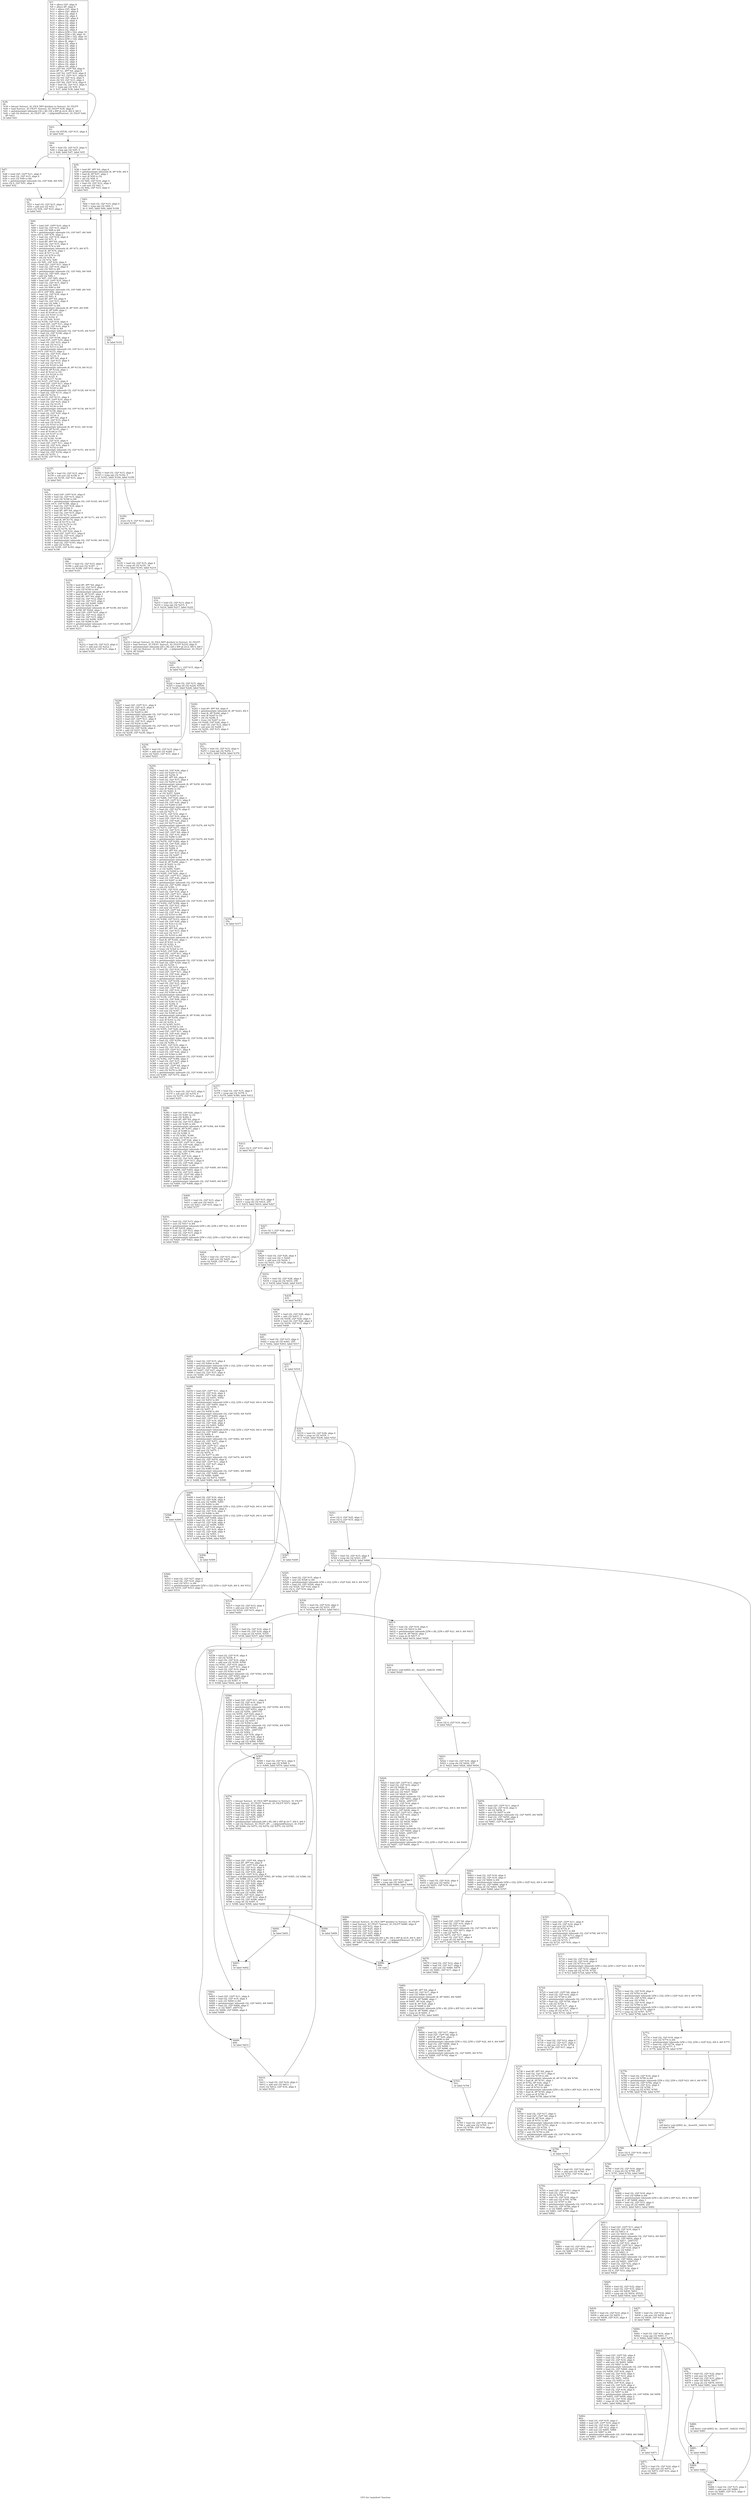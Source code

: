 digraph "CFG for 'mainSort' function" {
	label="CFG for 'mainSort' function";

	Node0x1b6a3d0 [shape=record,label="{%7:\l  %8 = alloca i32*, align 8\l  %9 = alloca i8*, align 8\l  %10 = alloca i16*, align 8\l  %11 = alloca i32*, align 8\l  %12 = alloca i32, align 4\l  %13 = alloca i32, align 4\l  %14 = alloca i32*, align 8\l  %15 = alloca i32, align 4\l  %16 = alloca i32, align 4\l  %17 = alloca i32, align 4\l  %18 = alloca i32, align 4\l  %19 = alloca i32, align 4\l  %20 = alloca [256 x i32], align 16\l  %21 = alloca [256 x i8], align 16\l  %22 = alloca [256 x i32], align 16\l  %23 = alloca [256 x i32], align 16\l  %24 = alloca i8, align 1\l  %25 = alloca i32, align 4\l  %26 = alloca i16, align 2\l  %27 = alloca i32, align 4\l  %28 = alloca i32, align 4\l  %29 = alloca i32, align 4\l  %30 = alloca i32, align 4\l  %31 = alloca i32, align 4\l  %32 = alloca i32, align 4\l  %33 = alloca i32, align 4\l  %34 = alloca i32, align 4\l  %35 = alloca i16, align 2\l  store i32* %0, i32** %8, align 8\l  store i8* %1, i8** %9, align 8\l  store i16* %2, i16** %10, align 8\l  store i32* %3, i32** %11, align 8\l  store i32 %4, i32* %12, align 4\l  store i32 %5, i32* %13, align 4\l  store i32* %6, i32** %14, align 8\l  %36 = load i32, i32* %13, align 4\l  %37 = icmp sge i32 %36, 4\l  br i1 %37, label %38, label %43\l|{<s0>T|<s1>F}}"];
	Node0x1b6a3d0:s0 -> Node0x1ba9bf0;
	Node0x1b6a3d0:s1 -> Node0x1ba9c40;
	Node0x1ba9bf0 [shape=record,label="{%38:\l38:                                               \l  %39 = bitcast %struct._IO_FILE.58** @stderr to %struct._IO_FILE**\l  %40 = load %struct._IO_FILE*, %struct._IO_FILE** %39, align 8\l  %41 = getelementptr inbounds [34 x i8], [34 x i8]* @.str.6, i64 0, i64 0\l  %42 = call i32 (%struct._IO_FILE*, i8*, ...) @fprintf(%struct._IO_FILE* %40,\l... i8* %41)\l  br label %43\l}"];
	Node0x1ba9bf0 -> Node0x1ba9c40;
	Node0x1ba9c40 [shape=record,label="{%43:\l43:                                               \l  store i32 65536, i32* %15, align 4\l  br label %44\l}"];
	Node0x1ba9c40 -> Node0x1ba9c90;
	Node0x1ba9c90 [shape=record,label="{%44:\l44:                                               \l  %45 = load i32, i32* %15, align 4\l  %46 = icmp sge i32 %45, 0\l  br i1 %46, label %47, label %55\l|{<s0>T|<s1>F}}"];
	Node0x1ba9c90:s0 -> Node0x1ba9ce0;
	Node0x1ba9c90:s1 -> Node0x1ba9d80;
	Node0x1ba9ce0 [shape=record,label="{%47:\l47:                                               \l  %48 = load i32*, i32** %11, align 8\l  %49 = load i32, i32* %15, align 4\l  %50 = sext i32 %49 to i64\l  %51 = getelementptr inbounds i32, i32* %48, i64 %50\l  store i32 0, i32* %51, align 4\l  br label %52\l}"];
	Node0x1ba9ce0 -> Node0x1ba9d30;
	Node0x1ba9d30 [shape=record,label="{%52:\l52:                                               \l  %53 = load i32, i32* %15, align 4\l  %54 = add nsw i32 %53, -1\l  store i32 %54, i32* %15, align 4\l  br label %44\l}"];
	Node0x1ba9d30 -> Node0x1ba9c90;
	Node0x1ba9d80 [shape=record,label="{%55:\l55:                                               \l  %56 = load i8*, i8** %9, align 8\l  %57 = getelementptr inbounds i8, i8* %56, i64 0\l  %58 = load i8, i8* %57, align 1\l  %59 = zext i8 %58 to i32\l  %60 = shl i32 %59, 8\l  store i32 %60, i32* %16, align 4\l  %61 = load i32, i32* %12, align 4\l  %62 = sub nsw i32 %61, 1\l  store i32 %62, i32* %15, align 4\l  br label %63\l}"];
	Node0x1ba9d80 -> Node0x1ba9dd0;
	Node0x1ba9dd0 [shape=record,label="{%63:\l63:                                               \l  %64 = load i32, i32* %15, align 4\l  %65 = icmp sge i32 %64, 3\l  br i1 %65, label %66, label %160\l|{<s0>T|<s1>F}}"];
	Node0x1ba9dd0:s0 -> Node0x1ba9e20;
	Node0x1ba9dd0:s1 -> Node0x1ba9ec0;
	Node0x1ba9e20 [shape=record,label="{%66:\l66:                                               \l  %67 = load i16*, i16** %10, align 8\l  %68 = load i32, i32* %15, align 4\l  %69 = sext i32 %68 to i64\l  %70 = getelementptr inbounds i16, i16* %67, i64 %69\l  store i16 0, i16* %70, align 2\l  %71 = load i32, i32* %16, align 4\l  %72 = ashr i32 %71, 8\l  %73 = load i8*, i8** %9, align 8\l  %74 = load i32, i32* %15, align 4\l  %75 = sext i32 %74 to i64\l  %76 = getelementptr inbounds i8, i8* %73, i64 %75\l  %77 = load i8, i8* %76, align 1\l  %78 = zext i8 %77 to i16\l  %79 = zext i16 %78 to i32\l  %80 = shl i32 %79, 8\l  %81 = or i32 %72, %80\l  store i32 %81, i32* %16, align 4\l  %82 = load i32*, i32** %11, align 8\l  %83 = load i32, i32* %16, align 4\l  %84 = sext i32 %83 to i64\l  %85 = getelementptr inbounds i32, i32* %82, i64 %84\l  %86 = load i32, i32* %85, align 4\l  %87 = add i32 %86, 1\l  store i32 %87, i32* %85, align 4\l  %88 = load i16*, i16** %10, align 8\l  %89 = load i32, i32* %15, align 4\l  %90 = sub nsw i32 %89, 1\l  %91 = sext i32 %90 to i64\l  %92 = getelementptr inbounds i16, i16* %88, i64 %91\l  store i16 0, i16* %92, align 2\l  %93 = load i32, i32* %16, align 4\l  %94 = ashr i32 %93, 8\l  %95 = load i8*, i8** %9, align 8\l  %96 = load i32, i32* %15, align 4\l  %97 = sub nsw i32 %96, 1\l  %98 = sext i32 %97 to i64\l  %99 = getelementptr inbounds i8, i8* %95, i64 %98\l  %100 = load i8, i8* %99, align 1\l  %101 = zext i8 %100 to i16\l  %102 = zext i16 %101 to i32\l  %103 = shl i32 %102, 8\l  %104 = or i32 %94, %103\l  store i32 %104, i32* %16, align 4\l  %105 = load i32*, i32** %11, align 8\l  %106 = load i32, i32* %16, align 4\l  %107 = sext i32 %106 to i64\l  %108 = getelementptr inbounds i32, i32* %105, i64 %107\l  %109 = load i32, i32* %108, align 4\l  %110 = add i32 %109, 1\l  store i32 %110, i32* %108, align 4\l  %111 = load i16*, i16** %10, align 8\l  %112 = load i32, i32* %15, align 4\l  %113 = sub nsw i32 %112, 2\l  %114 = sext i32 %113 to i64\l  %115 = getelementptr inbounds i16, i16* %111, i64 %114\l  store i16 0, i16* %115, align 2\l  %116 = load i32, i32* %16, align 4\l  %117 = ashr i32 %116, 8\l  %118 = load i8*, i8** %9, align 8\l  %119 = load i32, i32* %15, align 4\l  %120 = sub nsw i32 %119, 2\l  %121 = sext i32 %120 to i64\l  %122 = getelementptr inbounds i8, i8* %118, i64 %121\l  %123 = load i8, i8* %122, align 1\l  %124 = zext i8 %123 to i16\l  %125 = zext i16 %124 to i32\l  %126 = shl i32 %125, 8\l  %127 = or i32 %117, %126\l  store i32 %127, i32* %16, align 4\l  %128 = load i32*, i32** %11, align 8\l  %129 = load i32, i32* %16, align 4\l  %130 = sext i32 %129 to i64\l  %131 = getelementptr inbounds i32, i32* %128, i64 %130\l  %132 = load i32, i32* %131, align 4\l  %133 = add i32 %132, 1\l  store i32 %133, i32* %131, align 4\l  %134 = load i16*, i16** %10, align 8\l  %135 = load i32, i32* %15, align 4\l  %136 = sub nsw i32 %135, 3\l  %137 = sext i32 %136 to i64\l  %138 = getelementptr inbounds i16, i16* %134, i64 %137\l  store i16 0, i16* %138, align 2\l  %139 = load i32, i32* %16, align 4\l  %140 = ashr i32 %139, 8\l  %141 = load i8*, i8** %9, align 8\l  %142 = load i32, i32* %15, align 4\l  %143 = sub nsw i32 %142, 3\l  %144 = sext i32 %143 to i64\l  %145 = getelementptr inbounds i8, i8* %141, i64 %144\l  %146 = load i8, i8* %145, align 1\l  %147 = zext i8 %146 to i16\l  %148 = zext i16 %147 to i32\l  %149 = shl i32 %148, 8\l  %150 = or i32 %140, %149\l  store i32 %150, i32* %16, align 4\l  %151 = load i32*, i32** %11, align 8\l  %152 = load i32, i32* %16, align 4\l  %153 = sext i32 %152 to i64\l  %154 = getelementptr inbounds i32, i32* %151, i64 %153\l  %155 = load i32, i32* %154, align 4\l  %156 = add i32 %155, 1\l  store i32 %156, i32* %154, align 4\l  br label %157\l}"];
	Node0x1ba9e20 -> Node0x1ba9e70;
	Node0x1ba9e70 [shape=record,label="{%157:\l157:                                              \l  %158 = load i32, i32* %15, align 4\l  %159 = sub nsw i32 %158, 4\l  store i32 %159, i32* %15, align 4\l  br label %63\l}"];
	Node0x1ba9e70 -> Node0x1ba9dd0;
	Node0x1ba9ec0 [shape=record,label="{%160:\l160:                                              \l  br label %161\l}"];
	Node0x1ba9ec0 -> Node0x1ba9f10;
	Node0x1ba9f10 [shape=record,label="{%161:\l161:                                              \l  %162 = load i32, i32* %15, align 4\l  %163 = icmp sge i32 %162, 0\l  br i1 %163, label %164, label %189\l|{<s0>T|<s1>F}}"];
	Node0x1ba9f10:s0 -> Node0x1ba9f60;
	Node0x1ba9f10:s1 -> Node0x1baa000;
	Node0x1ba9f60 [shape=record,label="{%164:\l164:                                              \l  %165 = load i16*, i16** %10, align 8\l  %166 = load i32, i32* %15, align 4\l  %167 = sext i32 %166 to i64\l  %168 = getelementptr inbounds i16, i16* %165, i64 %167\l  store i16 0, i16* %168, align 2\l  %169 = load i32, i32* %16, align 4\l  %170 = ashr i32 %169, 8\l  %171 = load i8*, i8** %9, align 8\l  %172 = load i32, i32* %15, align 4\l  %173 = sext i32 %172 to i64\l  %174 = getelementptr inbounds i8, i8* %171, i64 %173\l  %175 = load i8, i8* %174, align 1\l  %176 = zext i8 %175 to i16\l  %177 = zext i16 %176 to i32\l  %178 = shl i32 %177, 8\l  %179 = or i32 %170, %178\l  store i32 %179, i32* %16, align 4\l  %180 = load i32*, i32** %11, align 8\l  %181 = load i32, i32* %16, align 4\l  %182 = sext i32 %181 to i64\l  %183 = getelementptr inbounds i32, i32* %180, i64 %182\l  %184 = load i32, i32* %183, align 4\l  %185 = add i32 %184, 1\l  store i32 %185, i32* %183, align 4\l  br label %186\l}"];
	Node0x1ba9f60 -> Node0x1ba9fb0;
	Node0x1ba9fb0 [shape=record,label="{%186:\l186:                                              \l  %187 = load i32, i32* %15, align 4\l  %188 = add nsw i32 %187, -1\l  store i32 %188, i32* %15, align 4\l  br label %161\l}"];
	Node0x1ba9fb0 -> Node0x1ba9f10;
	Node0x1baa000 [shape=record,label="{%189:\l189:                                              \l  store i32 0, i32* %15, align 4\l  br label %190\l}"];
	Node0x1baa000 -> Node0x1baa050;
	Node0x1baa050 [shape=record,label="{%190:\l190:                                              \l  %191 = load i32, i32* %15, align 4\l  %192 = icmp slt i32 %191, 34\l  br i1 %192, label %193, label %214\l|{<s0>T|<s1>F}}"];
	Node0x1baa050:s0 -> Node0x1baa0a0;
	Node0x1baa050:s1 -> Node0x1baa140;
	Node0x1baa0a0 [shape=record,label="{%193:\l193:                                              \l  %194 = load i8*, i8** %9, align 8\l  %195 = load i32, i32* %15, align 4\l  %196 = sext i32 %195 to i64\l  %197 = getelementptr inbounds i8, i8* %194, i64 %196\l  %198 = load i8, i8* %197, align 1\l  %199 = load i8*, i8** %9, align 8\l  %200 = load i32, i32* %12, align 4\l  %201 = load i32, i32* %15, align 4\l  %202 = add nsw i32 %200, %201\l  %203 = sext i32 %202 to i64\l  %204 = getelementptr inbounds i8, i8* %199, i64 %203\l  store i8 %198, i8* %204, align 1\l  %205 = load i16*, i16** %10, align 8\l  %206 = load i32, i32* %12, align 4\l  %207 = load i32, i32* %15, align 4\l  %208 = add nsw i32 %206, %207\l  %209 = sext i32 %208 to i64\l  %210 = getelementptr inbounds i16, i16* %205, i64 %209\l  store i16 0, i16* %210, align 2\l  br label %211\l}"];
	Node0x1baa0a0 -> Node0x1baa0f0;
	Node0x1baa0f0 [shape=record,label="{%211:\l211:                                              \l  %212 = load i32, i32* %15, align 4\l  %213 = add nsw i32 %212, 1\l  store i32 %213, i32* %15, align 4\l  br label %190\l}"];
	Node0x1baa0f0 -> Node0x1baa050;
	Node0x1baa140 [shape=record,label="{%214:\l214:                                              \l  %215 = load i32, i32* %13, align 4\l  %216 = icmp sge i32 %215, 4\l  br i1 %216, label %217, label %222\l|{<s0>T|<s1>F}}"];
	Node0x1baa140:s0 -> Node0x1baa190;
	Node0x1baa140:s1 -> Node0x1baa1e0;
	Node0x1baa190 [shape=record,label="{%217:\l217:                                              \l  %218 = bitcast %struct._IO_FILE.58** @stderr to %struct._IO_FILE**\l  %219 = load %struct._IO_FILE*, %struct._IO_FILE** %218, align 8\l  %220 = getelementptr inbounds [28 x i8], [28 x i8]* @.str.2, i64 0, i64 0\l  %221 = call i32 (%struct._IO_FILE*, i8*, ...) @fprintf(%struct._IO_FILE*\l... %219, i8* %220)\l  br label %222\l}"];
	Node0x1baa190 -> Node0x1baa1e0;
	Node0x1baa1e0 [shape=record,label="{%222:\l222:                                              \l  store i32 1, i32* %15, align 4\l  br label %223\l}"];
	Node0x1baa1e0 -> Node0x1baa230;
	Node0x1baa230 [shape=record,label="{%223:\l223:                                              \l  %224 = load i32, i32* %15, align 4\l  %225 = icmp sle i32 %224, 65536\l  br i1 %225, label %226, label %242\l|{<s0>T|<s1>F}}"];
	Node0x1baa230:s0 -> Node0x1baa280;
	Node0x1baa230:s1 -> Node0x1baa320;
	Node0x1baa280 [shape=record,label="{%226:\l226:                                              \l  %227 = load i32*, i32** %11, align 8\l  %228 = load i32, i32* %15, align 4\l  %229 = sub nsw i32 %228, 1\l  %230 = sext i32 %229 to i64\l  %231 = getelementptr inbounds i32, i32* %227, i64 %230\l  %232 = load i32, i32* %231, align 4\l  %233 = load i32*, i32** %11, align 8\l  %234 = load i32, i32* %15, align 4\l  %235 = sext i32 %234 to i64\l  %236 = getelementptr inbounds i32, i32* %233, i64 %235\l  %237 = load i32, i32* %236, align 4\l  %238 = add i32 %237, %232\l  store i32 %238, i32* %236, align 4\l  br label %239\l}"];
	Node0x1baa280 -> Node0x1baa2d0;
	Node0x1baa2d0 [shape=record,label="{%239:\l239:                                              \l  %240 = load i32, i32* %15, align 4\l  %241 = add nsw i32 %240, 1\l  store i32 %241, i32* %15, align 4\l  br label %223\l}"];
	Node0x1baa2d0 -> Node0x1baa230;
	Node0x1baa320 [shape=record,label="{%242:\l242:                                              \l  %243 = load i8*, i8** %9, align 8\l  %244 = getelementptr inbounds i8, i8* %243, i64 0\l  %245 = load i8, i8* %244, align 1\l  %246 = zext i8 %245 to i32\l  %247 = shl i32 %246, 8\l  %248 = trunc i32 %247 to i16\l  store i16 %248, i16* %26, align 2\l  %249 = load i32, i32* %12, align 4\l  %250 = sub nsw i32 %249, 1\l  store i32 %250, i32* %15, align 4\l  br label %251\l}"];
	Node0x1baa320 -> Node0x1baa370;
	Node0x1baa370 [shape=record,label="{%251:\l251:                                              \l  %252 = load i32, i32* %15, align 4\l  %253 = icmp sge i32 %252, 3\l  br i1 %253, label %254, label %376\l|{<s0>T|<s1>F}}"];
	Node0x1baa370:s0 -> Node0x1baa3c0;
	Node0x1baa370:s1 -> Node0x1baa460;
	Node0x1baa3c0 [shape=record,label="{%254:\l254:                                              \l  %255 = load i16, i16* %26, align 2\l  %256 = zext i16 %255 to i32\l  %257 = ashr i32 %256, 8\l  %258 = load i8*, i8** %9, align 8\l  %259 = load i32, i32* %15, align 4\l  %260 = sext i32 %259 to i64\l  %261 = getelementptr inbounds i8, i8* %258, i64 %260\l  %262 = load i8, i8* %261, align 1\l  %263 = zext i8 %262 to i32\l  %264 = shl i32 %263, 8\l  %265 = or i32 %257, %264\l  %266 = trunc i32 %265 to i16\l  store i16 %266, i16* %26, align 2\l  %267 = load i32*, i32** %11, align 8\l  %268 = load i16, i16* %26, align 2\l  %269 = zext i16 %268 to i64\l  %270 = getelementptr inbounds i32, i32* %267, i64 %269\l  %271 = load i32, i32* %270, align 4\l  %272 = sub i32 %271, 1\l  store i32 %272, i32* %16, align 4\l  %273 = load i32, i32* %16, align 4\l  %274 = load i32*, i32** %11, align 8\l  %275 = load i16, i16* %26, align 2\l  %276 = zext i16 %275 to i64\l  %277 = getelementptr inbounds i32, i32* %274, i64 %276\l  store i32 %273, i32* %277, align 4\l  %278 = load i32, i32* %15, align 4\l  %279 = load i32*, i32** %8, align 8\l  %280 = load i32, i32* %16, align 4\l  %281 = sext i32 %280 to i64\l  %282 = getelementptr inbounds i32, i32* %279, i64 %281\l  store i32 %278, i32* %282, align 4\l  %283 = load i16, i16* %26, align 2\l  %284 = zext i16 %283 to i32\l  %285 = ashr i32 %284, 8\l  %286 = load i8*, i8** %9, align 8\l  %287 = load i32, i32* %15, align 4\l  %288 = sub nsw i32 %287, 1\l  %289 = sext i32 %288 to i64\l  %290 = getelementptr inbounds i8, i8* %286, i64 %289\l  %291 = load i8, i8* %290, align 1\l  %292 = zext i8 %291 to i32\l  %293 = shl i32 %292, 8\l  %294 = or i32 %285, %293\l  %295 = trunc i32 %294 to i16\l  store i16 %295, i16* %26, align 2\l  %296 = load i32*, i32** %11, align 8\l  %297 = load i16, i16* %26, align 2\l  %298 = zext i16 %297 to i64\l  %299 = getelementptr inbounds i32, i32* %296, i64 %298\l  %300 = load i32, i32* %299, align 4\l  %301 = sub i32 %300, 1\l  store i32 %301, i32* %16, align 4\l  %302 = load i32, i32* %16, align 4\l  %303 = load i32*, i32** %11, align 8\l  %304 = load i16, i16* %26, align 2\l  %305 = zext i16 %304 to i64\l  %306 = getelementptr inbounds i32, i32* %303, i64 %305\l  store i32 %302, i32* %306, align 4\l  %307 = load i32, i32* %15, align 4\l  %308 = sub nsw i32 %307, 1\l  %309 = load i32*, i32** %8, align 8\l  %310 = load i32, i32* %16, align 4\l  %311 = sext i32 %310 to i64\l  %312 = getelementptr inbounds i32, i32* %309, i64 %311\l  store i32 %308, i32* %312, align 4\l  %313 = load i16, i16* %26, align 2\l  %314 = zext i16 %313 to i32\l  %315 = ashr i32 %314, 8\l  %316 = load i8*, i8** %9, align 8\l  %317 = load i32, i32* %15, align 4\l  %318 = sub nsw i32 %317, 2\l  %319 = sext i32 %318 to i64\l  %320 = getelementptr inbounds i8, i8* %316, i64 %319\l  %321 = load i8, i8* %320, align 1\l  %322 = zext i8 %321 to i32\l  %323 = shl i32 %322, 8\l  %324 = or i32 %315, %323\l  %325 = trunc i32 %324 to i16\l  store i16 %325, i16* %26, align 2\l  %326 = load i32*, i32** %11, align 8\l  %327 = load i16, i16* %26, align 2\l  %328 = zext i16 %327 to i64\l  %329 = getelementptr inbounds i32, i32* %326, i64 %328\l  %330 = load i32, i32* %329, align 4\l  %331 = sub i32 %330, 1\l  store i32 %331, i32* %16, align 4\l  %332 = load i32, i32* %16, align 4\l  %333 = load i32*, i32** %11, align 8\l  %334 = load i16, i16* %26, align 2\l  %335 = zext i16 %334 to i64\l  %336 = getelementptr inbounds i32, i32* %333, i64 %335\l  store i32 %332, i32* %336, align 4\l  %337 = load i32, i32* %15, align 4\l  %338 = sub nsw i32 %337, 2\l  %339 = load i32*, i32** %8, align 8\l  %340 = load i32, i32* %16, align 4\l  %341 = sext i32 %340 to i64\l  %342 = getelementptr inbounds i32, i32* %339, i64 %341\l  store i32 %338, i32* %342, align 4\l  %343 = load i16, i16* %26, align 2\l  %344 = zext i16 %343 to i32\l  %345 = ashr i32 %344, 8\l  %346 = load i8*, i8** %9, align 8\l  %347 = load i32, i32* %15, align 4\l  %348 = sub nsw i32 %347, 3\l  %349 = sext i32 %348 to i64\l  %350 = getelementptr inbounds i8, i8* %346, i64 %349\l  %351 = load i8, i8* %350, align 1\l  %352 = zext i8 %351 to i32\l  %353 = shl i32 %352, 8\l  %354 = or i32 %345, %353\l  %355 = trunc i32 %354 to i16\l  store i16 %355, i16* %26, align 2\l  %356 = load i32*, i32** %11, align 8\l  %357 = load i16, i16* %26, align 2\l  %358 = zext i16 %357 to i64\l  %359 = getelementptr inbounds i32, i32* %356, i64 %358\l  %360 = load i32, i32* %359, align 4\l  %361 = sub i32 %360, 1\l  store i32 %361, i32* %16, align 4\l  %362 = load i32, i32* %16, align 4\l  %363 = load i32*, i32** %11, align 8\l  %364 = load i16, i16* %26, align 2\l  %365 = zext i16 %364 to i64\l  %366 = getelementptr inbounds i32, i32* %363, i64 %365\l  store i32 %362, i32* %366, align 4\l  %367 = load i32, i32* %15, align 4\l  %368 = sub nsw i32 %367, 3\l  %369 = load i32*, i32** %8, align 8\l  %370 = load i32, i32* %16, align 4\l  %371 = sext i32 %370 to i64\l  %372 = getelementptr inbounds i32, i32* %369, i64 %371\l  store i32 %368, i32* %372, align 4\l  br label %373\l}"];
	Node0x1baa3c0 -> Node0x1baa410;
	Node0x1baa410 [shape=record,label="{%373:\l373:                                              \l  %374 = load i32, i32* %15, align 4\l  %375 = sub nsw i32 %374, 4\l  store i32 %375, i32* %15, align 4\l  br label %251\l}"];
	Node0x1baa410 -> Node0x1baa370;
	Node0x1baa460 [shape=record,label="{%376:\l376:                                              \l  br label %377\l}"];
	Node0x1baa460 -> Node0x1baa4b0;
	Node0x1baa4b0 [shape=record,label="{%377:\l377:                                              \l  %378 = load i32, i32* %15, align 4\l  %379 = icmp sge i32 %378, 0\l  br i1 %379, label %380, label %412\l|{<s0>T|<s1>F}}"];
	Node0x1baa4b0:s0 -> Node0x1baa500;
	Node0x1baa4b0:s1 -> Node0x1baa5a0;
	Node0x1baa500 [shape=record,label="{%380:\l380:                                              \l  %381 = load i16, i16* %26, align 2\l  %382 = zext i16 %381 to i32\l  %383 = ashr i32 %382, 8\l  %384 = load i8*, i8** %9, align 8\l  %385 = load i32, i32* %15, align 4\l  %386 = sext i32 %385 to i64\l  %387 = getelementptr inbounds i8, i8* %384, i64 %386\l  %388 = load i8, i8* %387, align 1\l  %389 = zext i8 %388 to i32\l  %390 = shl i32 %389, 8\l  %391 = or i32 %383, %390\l  %392 = trunc i32 %391 to i16\l  store i16 %392, i16* %26, align 2\l  %393 = load i32*, i32** %11, align 8\l  %394 = load i16, i16* %26, align 2\l  %395 = zext i16 %394 to i64\l  %396 = getelementptr inbounds i32, i32* %393, i64 %395\l  %397 = load i32, i32* %396, align 4\l  %398 = sub i32 %397, 1\l  store i32 %398, i32* %16, align 4\l  %399 = load i32, i32* %16, align 4\l  %400 = load i32*, i32** %11, align 8\l  %401 = load i16, i16* %26, align 2\l  %402 = zext i16 %401 to i64\l  %403 = getelementptr inbounds i32, i32* %400, i64 %402\l  store i32 %399, i32* %403, align 4\l  %404 = load i32, i32* %15, align 4\l  %405 = load i32*, i32** %8, align 8\l  %406 = load i32, i32* %16, align 4\l  %407 = sext i32 %406 to i64\l  %408 = getelementptr inbounds i32, i32* %405, i64 %407\l  store i32 %404, i32* %408, align 4\l  br label %409\l}"];
	Node0x1baa500 -> Node0x1baa550;
	Node0x1baa550 [shape=record,label="{%409:\l409:                                              \l  %410 = load i32, i32* %15, align 4\l  %411 = add nsw i32 %410, -1\l  store i32 %411, i32* %15, align 4\l  br label %377\l}"];
	Node0x1baa550 -> Node0x1baa4b0;
	Node0x1baa5a0 [shape=record,label="{%412:\l412:                                              \l  store i32 0, i32* %15, align 4\l  br label %413\l}"];
	Node0x1baa5a0 -> Node0x1baa5f0;
	Node0x1baa5f0 [shape=record,label="{%413:\l413:                                              \l  %414 = load i32, i32* %15, align 4\l  %415 = icmp sle i32 %414, 255\l  br i1 %415, label %416, label %427\l|{<s0>T|<s1>F}}"];
	Node0x1baa5f0:s0 -> Node0x1baa640;
	Node0x1baa5f0:s1 -> Node0x1baa6e0;
	Node0x1baa640 [shape=record,label="{%416:\l416:                                              \l  %417 = load i32, i32* %15, align 4\l  %418 = sext i32 %417 to i64\l  %419 = getelementptr inbounds [256 x i8], [256 x i8]* %21, i64 0, i64 %418\l  store i8 0, i8* %419, align 1\l  %420 = load i32, i32* %15, align 4\l  %421 = load i32, i32* %15, align 4\l  %422 = sext i32 %421 to i64\l  %423 = getelementptr inbounds [256 x i32], [256 x i32]* %20, i64 0, i64 %422\l  store i32 %420, i32* %423, align 4\l  br label %424\l}"];
	Node0x1baa640 -> Node0x1baa690;
	Node0x1baa690 [shape=record,label="{%424:\l424:                                              \l  %425 = load i32, i32* %15, align 4\l  %426 = add nsw i32 %425, 1\l  store i32 %426, i32* %15, align 4\l  br label %413\l}"];
	Node0x1baa690 -> Node0x1baa5f0;
	Node0x1baa6e0 [shape=record,label="{%427:\l427:                                              \l  store i32 1, i32* %28, align 4\l  br label %428\l}"];
	Node0x1baa6e0 -> Node0x1baa730;
	Node0x1baa730 [shape=record,label="{%428:\l428:                                              \l  %429 = load i32, i32* %28, align 4\l  %430 = mul nsw i32 3, %429\l  %431 = add nsw i32 %430, 1\l  store i32 %431, i32* %28, align 4\l  br label %432\l}"];
	Node0x1baa730 -> Node0x1baa780;
	Node0x1baa780 [shape=record,label="{%432:\l432:                                              \l  %433 = load i32, i32* %28, align 4\l  %434 = icmp sle i32 %433, 256\l  br i1 %434, label %428, label %435\l|{<s0>T|<s1>F}}"];
	Node0x1baa780:s0 -> Node0x1baa730;
	Node0x1baa780:s1 -> Node0x1baa7d0;
	Node0x1baa7d0 [shape=record,label="{%435:\l435:                                              \l  br label %436\l}"];
	Node0x1baa7d0 -> Node0x1baa820;
	Node0x1baa820 [shape=record,label="{%436:\l436:                                              \l  %437 = load i32, i32* %28, align 4\l  %438 = sdiv i32 %437, 3\l  store i32 %438, i32* %28, align 4\l  %439 = load i32, i32* %28, align 4\l  store i32 %439, i32* %15, align 4\l  br label %440\l}"];
	Node0x1baa820 -> Node0x1baa870;
	Node0x1baa870 [shape=record,label="{%440:\l440:                                              \l  %441 = load i32, i32* %15, align 4\l  %442 = icmp sle i32 %441, 255\l  br i1 %442, label %443, label %517\l|{<s0>T|<s1>F}}"];
	Node0x1baa870:s0 -> Node0x1baa8c0;
	Node0x1baa870:s1 -> Node0x1baab40;
	Node0x1baa8c0 [shape=record,label="{%443:\l443:                                              \l  %444 = load i32, i32* %15, align 4\l  %445 = sext i32 %444 to i64\l  %446 = getelementptr inbounds [256 x i32], [256 x i32]* %20, i64 0, i64 %445\l  %447 = load i32, i32* %446, align 4\l  store i32 %447, i32* %27, align 4\l  %448 = load i32, i32* %15, align 4\l  store i32 %448, i32* %16, align 4\l  br label %449\l}"];
	Node0x1baa8c0 -> Node0x1baa910;
	Node0x1baa910 [shape=record,label="{%449:\l449:                                              \l  %450 = load i32*, i32** %11, align 8\l  %451 = load i32, i32* %16, align 4\l  %452 = load i32, i32* %28, align 4\l  %453 = sub nsw i32 %451, %452\l  %454 = sext i32 %453 to i64\l  %455 = getelementptr inbounds [256 x i32], [256 x i32]* %20, i64 0, i64 %454\l  %456 = load i32, i32* %455, align 4\l  %457 = add nsw i32 %456, 1\l  %458 = shl i32 %457, 8\l  %459 = sext i32 %458 to i64\l  %460 = getelementptr inbounds i32, i32* %450, i64 %459\l  %461 = load i32, i32* %460, align 4\l  %462 = load i32*, i32** %11, align 8\l  %463 = load i32, i32* %16, align 4\l  %464 = load i32, i32* %28, align 4\l  %465 = sub nsw i32 %463, %464\l  %466 = sext i32 %465 to i64\l  %467 = getelementptr inbounds [256 x i32], [256 x i32]* %20, i64 0, i64 %466\l  %468 = load i32, i32* %467, align 4\l  %469 = shl i32 %468, 8\l  %470 = sext i32 %469 to i64\l  %471 = getelementptr inbounds i32, i32* %462, i64 %470\l  %472 = load i32, i32* %471, align 4\l  %473 = sub i32 %461, %472\l  %474 = load i32*, i32** %11, align 8\l  %475 = load i32, i32* %27, align 4\l  %476 = add nsw i32 %475, 1\l  %477 = shl i32 %476, 8\l  %478 = sext i32 %477 to i64\l  %479 = getelementptr inbounds i32, i32* %474, i64 %478\l  %480 = load i32, i32* %479, align 4\l  %481 = load i32*, i32** %11, align 8\l  %482 = load i32, i32* %27, align 4\l  %483 = shl i32 %482, 8\l  %484 = sext i32 %483 to i64\l  %485 = getelementptr inbounds i32, i32* %481, i64 %484\l  %486 = load i32, i32* %485, align 4\l  %487 = sub i32 %480, %486\l  %488 = icmp ugt i32 %473, %487\l  br i1 %488, label %489, label %508\l|{<s0>T|<s1>F}}"];
	Node0x1baa910:s0 -> Node0x1baa960;
	Node0x1baa910:s1 -> Node0x1baaa50;
	Node0x1baa960 [shape=record,label="{%489:\l489:                                              \l  %490 = load i32, i32* %16, align 4\l  %491 = load i32, i32* %28, align 4\l  %492 = sub nsw i32 %490, %491\l  %493 = sext i32 %492 to i64\l  %494 = getelementptr inbounds [256 x i32], [256 x i32]* %20, i64 0, i64 %493\l  %495 = load i32, i32* %494, align 4\l  %496 = load i32, i32* %16, align 4\l  %497 = sext i32 %496 to i64\l  %498 = getelementptr inbounds [256 x i32], [256 x i32]* %20, i64 0, i64 %497\l  store i32 %495, i32* %498, align 4\l  %499 = load i32, i32* %16, align 4\l  %500 = load i32, i32* %28, align 4\l  %501 = sub nsw i32 %499, %500\l  store i32 %501, i32* %16, align 4\l  %502 = load i32, i32* %16, align 4\l  %503 = load i32, i32* %28, align 4\l  %504 = sub nsw i32 %503, 1\l  %505 = icmp sle i32 %502, %504\l  br i1 %505, label %506, label %507\l|{<s0>T|<s1>F}}"];
	Node0x1baa960:s0 -> Node0x1baa9b0;
	Node0x1baa960:s1 -> Node0x1baaa00;
	Node0x1baa9b0 [shape=record,label="{%506:\l506:                                              \l  br label %509\l}"];
	Node0x1baa9b0 -> Node0x1baaaa0;
	Node0x1baaa00 [shape=record,label="{%507:\l507:                                              \l  br label %449\l}"];
	Node0x1baaa00 -> Node0x1baa910;
	Node0x1baaa50 [shape=record,label="{%508:\l508:                                              \l  br label %509\l}"];
	Node0x1baaa50 -> Node0x1baaaa0;
	Node0x1baaaa0 [shape=record,label="{%509:\l509:                                              \l  %510 = load i32, i32* %27, align 4\l  %511 = load i32, i32* %16, align 4\l  %512 = sext i32 %511 to i64\l  %513 = getelementptr inbounds [256 x i32], [256 x i32]* %20, i64 0, i64 %512\l  store i32 %510, i32* %513, align 4\l  br label %514\l}"];
	Node0x1baaaa0 -> Node0x1baaaf0;
	Node0x1baaaf0 [shape=record,label="{%514:\l514:                                              \l  %515 = load i32, i32* %15, align 4\l  %516 = add nsw i32 %515, 1\l  store i32 %516, i32* %15, align 4\l  br label %440\l}"];
	Node0x1baaaf0 -> Node0x1baa870;
	Node0x1baab40 [shape=record,label="{%517:\l517:                                              \l  br label %518\l}"];
	Node0x1baab40 -> Node0x1baab90;
	Node0x1baab90 [shape=record,label="{%518:\l518:                                              \l  %519 = load i32, i32* %28, align 4\l  %520 = icmp ne i32 %519, 1\l  br i1 %520, label %436, label %521\l|{<s0>T|<s1>F}}"];
	Node0x1baab90:s0 -> Node0x1baa820;
	Node0x1baab90:s1 -> Node0x1baabe0;
	Node0x1baabe0 [shape=record,label="{%521:\l521:                                              \l  store i32 0, i32* %25, align 4\l  store i32 0, i32* %15, align 4\l  br label %522\l}"];
	Node0x1baabe0 -> Node0x1baac30;
	Node0x1baac30 [shape=record,label="{%522:\l522:                                              \l  %523 = load i32, i32* %15, align 4\l  %524 = icmp sle i32 %523, 255\l  br i1 %524, label %525, label %886\l|{<s0>T|<s1>F}}"];
	Node0x1baac30:s0 -> Node0x1baac80;
	Node0x1baac30:s1 -> Node0x1babef0;
	Node0x1baac80 [shape=record,label="{%525:\l525:                                              \l  %526 = load i32, i32* %15, align 4\l  %527 = sext i32 %526 to i64\l  %528 = getelementptr inbounds [256 x i32], [256 x i32]* %20, i64 0, i64 %527\l  %529 = load i32, i32* %528, align 4\l  store i32 %529, i32* %18, align 4\l  store i32 0, i32* %16, align 4\l  br label %530\l}"];
	Node0x1baac80 -> Node0x1baacd0;
	Node0x1baacd0 [shape=record,label="{%530:\l530:                                              \l  %531 = load i32, i32* %16, align 4\l  %532 = icmp sle i32 %531, 255\l  br i1 %532, label %533, label %613\l|{<s0>T|<s1>F}}"];
	Node0x1baacd0:s0 -> Node0x1baad20;
	Node0x1baacd0:s1 -> Node0x1bab0e0;
	Node0x1baad20 [shape=record,label="{%533:\l533:                                              \l  %534 = load i32, i32* %16, align 4\l  %535 = load i32, i32* %18, align 4\l  %536 = icmp ne i32 %534, %535\l  br i1 %536, label %537, label %609\l|{<s0>T|<s1>F}}"];
	Node0x1baad20:s0 -> Node0x1baad70;
	Node0x1baad20:s1 -> Node0x1bab040;
	Node0x1baad70 [shape=record,label="{%537:\l537:                                              \l  %538 = load i32, i32* %18, align 4\l  %539 = shl i32 %538, 8\l  %540 = load i32, i32* %16, align 4\l  %541 = add nsw i32 %539, %540\l  store i32 %541, i32* %19, align 4\l  %542 = load i32*, i32** %11, align 8\l  %543 = load i32, i32* %19, align 4\l  %544 = sext i32 %543 to i64\l  %545 = getelementptr inbounds i32, i32* %542, i64 %544\l  %546 = load i32, i32* %545, align 4\l  %547 = and i32 %546, 2097152\l  %548 = icmp ne i32 %547, 0\l  br i1 %548, label %602, label %549\l|{<s0>T|<s1>F}}"];
	Node0x1baad70:s0 -> Node0x1baaff0;
	Node0x1baad70:s1 -> Node0x1baadc0;
	Node0x1baadc0 [shape=record,label="{%549:\l549:                                              \l  %550 = load i32*, i32** %11, align 8\l  %551 = load i32, i32* %19, align 4\l  %552 = sext i32 %551 to i64\l  %553 = getelementptr inbounds i32, i32* %550, i64 %552\l  %554 = load i32, i32* %553, align 4\l  %555 = and i32 %554, -2097153\l  store i32 %555, i32* %29, align 4\l  %556 = load i32*, i32** %11, align 8\l  %557 = load i32, i32* %19, align 4\l  %558 = add nsw i32 %557, 1\l  %559 = sext i32 %558 to i64\l  %560 = getelementptr inbounds i32, i32* %556, i64 %559\l  %561 = load i32, i32* %560, align 4\l  %562 = and i32 %561, -2097153\l  %563 = sub i32 %562, 1\l  store i32 %563, i32* %30, align 4\l  %564 = load i32, i32* %30, align 4\l  %565 = load i32, i32* %29, align 4\l  %566 = icmp sgt i32 %564, %565\l  br i1 %566, label %567, label %601\l|{<s0>T|<s1>F}}"];
	Node0x1baadc0:s0 -> Node0x1baae10;
	Node0x1baadc0:s1 -> Node0x1baafa0;
	Node0x1baae10 [shape=record,label="{%567:\l567:                                              \l  %568 = load i32, i32* %13, align 4\l  %569 = icmp sge i32 %568, 4\l  br i1 %569, label %570, label %582\l|{<s0>T|<s1>F}}"];
	Node0x1baae10:s0 -> Node0x1baae60;
	Node0x1baae10:s1 -> Node0x1baaeb0;
	Node0x1baae60 [shape=record,label="{%570:\l570:                                              \l  %571 = bitcast %struct._IO_FILE.58** @stderr to %struct._IO_FILE**\l  %572 = load %struct._IO_FILE*, %struct._IO_FILE** %571, align 8\l  %573 = load i32, i32* %18, align 4\l  %574 = load i32, i32* %16, align 4\l  %575 = load i32, i32* %25, align 4\l  %576 = load i32, i32* %30, align 4\l  %577 = load i32, i32* %29, align 4\l  %578 = sub nsw i32 %576, %577\l  %579 = add nsw i32 %578, 1\l  %580 = getelementptr inbounds [48 x i8], [48 x i8]* @.str.7, i64 0, i64 0\l  %581 = call i32 (%struct._IO_FILE*, i8*, ...) @fprintf(%struct._IO_FILE*\l... %572, i8* %580, i32 %573, i32 %574, i32 %575, i32 %579)\l  br label %582\l}"];
	Node0x1baae60 -> Node0x1baaeb0;
	Node0x1baaeb0 [shape=record,label="{%582:\l582:                                              \l  %583 = load i32*, i32** %8, align 8\l  %584 = load i8*, i8** %9, align 8\l  %585 = load i16*, i16** %10, align 8\l  %586 = load i32, i32* %12, align 4\l  %587 = load i32, i32* %29, align 4\l  %588 = load i32, i32* %30, align 4\l  %589 = load i32*, i32** %14, align 8\l  call fastcc void @mainQSort3(i32* %583, i8* %584, i16* %585, i32 %586, i32\l... %587, i32 %588, i32 2, i32* %589)\l  %590 = load i32, i32* %30, align 4\l  %591 = load i32, i32* %29, align 4\l  %592 = sub nsw i32 %590, %591\l  %593 = add nsw i32 %592, 1\l  %594 = load i32, i32* %25, align 4\l  %595 = add nsw i32 %594, %593\l  store i32 %595, i32* %25, align 4\l  %596 = load i32*, i32** %14, align 8\l  %597 = load i32, i32* %596, align 4\l  %598 = icmp slt i32 %597, 0\l  br i1 %598, label %599, label %600\l|{<s0>T|<s1>F}}"];
	Node0x1baaeb0:s0 -> Node0x1baaf00;
	Node0x1baaeb0:s1 -> Node0x1baaf50;
	Node0x1baaf00 [shape=record,label="{%599:\l599:                                              \l  br label %899\l}"];
	Node0x1baaf00 -> Node0x1babf90;
	Node0x1baaf50 [shape=record,label="{%600:\l600:                                              \l  br label %601\l}"];
	Node0x1baaf50 -> Node0x1baafa0;
	Node0x1baafa0 [shape=record,label="{%601:\l601:                                              \l  br label %602\l}"];
	Node0x1baafa0 -> Node0x1baaff0;
	Node0x1baaff0 [shape=record,label="{%602:\l602:                                              \l  %603 = load i32*, i32** %11, align 8\l  %604 = load i32, i32* %19, align 4\l  %605 = sext i32 %604 to i64\l  %606 = getelementptr inbounds i32, i32* %603, i64 %605\l  %607 = load i32, i32* %606, align 4\l  %608 = or i32 %607, 2097152\l  store i32 %608, i32* %606, align 4\l  br label %609\l}"];
	Node0x1baaff0 -> Node0x1bab040;
	Node0x1bab040 [shape=record,label="{%609:\l609:                                              \l  br label %610\l}"];
	Node0x1bab040 -> Node0x1bab090;
	Node0x1bab090 [shape=record,label="{%610:\l610:                                              \l  %611 = load i32, i32* %16, align 4\l  %612 = add nsw i32 %611, 1\l  store i32 %612, i32* %16, align 4\l  br label %530\l}"];
	Node0x1bab090 -> Node0x1baacd0;
	Node0x1bab0e0 [shape=record,label="{%613:\l613:                                              \l  %614 = load i32, i32* %18, align 4\l  %615 = sext i32 %614 to i64\l  %616 = getelementptr inbounds [256 x i8], [256 x i8]* %21, i64 0, i64 %615\l  %617 = load i8, i8* %616, align 1\l  %618 = icmp ne i8 %617, 0\l  br i1 %618, label %619, label %620\l|{<s0>T|<s1>F}}"];
	Node0x1bab0e0:s0 -> Node0x1bab130;
	Node0x1bab0e0:s1 -> Node0x1bab180;
	Node0x1bab130 [shape=record,label="{%619:\l619:                                              \l  call fastcc void @BZ2_bz__AssertH__fail(i32 1006)\l  br label %620\l}"];
	Node0x1bab130 -> Node0x1bab180;
	Node0x1bab180 [shape=record,label="{%620:\l620:                                              \l  store i32 0, i32* %16, align 4\l  br label %621\l}"];
	Node0x1bab180 -> Node0x1bab1d0;
	Node0x1bab1d0 [shape=record,label="{%621:\l621:                                              \l  %622 = load i32, i32* %16, align 4\l  %623 = icmp sle i32 %622, 255\l  br i1 %623, label %624, label %654\l|{<s0>T|<s1>F}}"];
	Node0x1bab1d0:s0 -> Node0x1bab220;
	Node0x1bab1d0:s1 -> Node0x1bab2c0;
	Node0x1bab220 [shape=record,label="{%624:\l624:                                              \l  %625 = load i32*, i32** %11, align 8\l  %626 = load i32, i32* %16, align 4\l  %627 = shl i32 %626, 8\l  %628 = load i32, i32* %18, align 4\l  %629 = add nsw i32 %627, %628\l  %630 = sext i32 %629 to i64\l  %631 = getelementptr inbounds i32, i32* %625, i64 %630\l  %632 = load i32, i32* %631, align 4\l  %633 = and i32 %632, -2097153\l  %634 = load i32, i32* %16, align 4\l  %635 = sext i32 %634 to i64\l  %636 = getelementptr inbounds [256 x i32], [256 x i32]* %22, i64 0, i64 %635\l  store i32 %633, i32* %636, align 4\l  %637 = load i32*, i32** %11, align 8\l  %638 = load i32, i32* %16, align 4\l  %639 = shl i32 %638, 8\l  %640 = load i32, i32* %18, align 4\l  %641 = add nsw i32 %639, %640\l  %642 = add nsw i32 %641, 1\l  %643 = sext i32 %642 to i64\l  %644 = getelementptr inbounds i32, i32* %637, i64 %643\l  %645 = load i32, i32* %644, align 4\l  %646 = and i32 %645, -2097153\l  %647 = sub i32 %646, 1\l  %648 = load i32, i32* %16, align 4\l  %649 = sext i32 %648 to i64\l  %650 = getelementptr inbounds [256 x i32], [256 x i32]* %23, i64 0, i64 %649\l  store i32 %647, i32* %650, align 4\l  br label %651\l}"];
	Node0x1bab220 -> Node0x1bab270;
	Node0x1bab270 [shape=record,label="{%651:\l651:                                              \l  %652 = load i32, i32* %16, align 4\l  %653 = add nsw i32 %652, 1\l  store i32 %653, i32* %16, align 4\l  br label %621\l}"];
	Node0x1bab270 -> Node0x1bab1d0;
	Node0x1bab2c0 [shape=record,label="{%654:\l654:                                              \l  %655 = load i32*, i32** %11, align 8\l  %656 = load i32, i32* %18, align 4\l  %657 = shl i32 %656, 8\l  %658 = sext i32 %657 to i64\l  %659 = getelementptr inbounds i32, i32* %655, i64 %658\l  %660 = load i32, i32* %659, align 4\l  %661 = and i32 %660, -2097153\l  store i32 %661, i32* %16, align 4\l  br label %662\l}"];
	Node0x1bab2c0 -> Node0x1bab310;
	Node0x1bab310 [shape=record,label="{%662:\l662:                                              \l  %663 = load i32, i32* %16, align 4\l  %664 = load i32, i32* %18, align 4\l  %665 = sext i32 %664 to i64\l  %666 = getelementptr inbounds [256 x i32], [256 x i32]* %22, i64 0, i64 %665\l  %667 = load i32, i32* %666, align 4\l  %668 = icmp slt i32 %663, %667\l  br i1 %668, label %669, label %707\l|{<s0>T|<s1>F}}"];
	Node0x1bab310:s0 -> Node0x1bab360;
	Node0x1bab310:s1 -> Node0x1bab540;
	Node0x1bab360 [shape=record,label="{%669:\l669:                                              \l  %670 = load i32*, i32** %8, align 8\l  %671 = load i32, i32* %16, align 4\l  %672 = sext i32 %671 to i64\l  %673 = getelementptr inbounds i32, i32* %670, i64 %672\l  %674 = load i32, i32* %673, align 4\l  %675 = sub i32 %674, 1\l  store i32 %675, i32* %17, align 4\l  %676 = load i32, i32* %17, align 4\l  %677 = icmp slt i32 %676, 0\l  br i1 %677, label %678, label %682\l|{<s0>T|<s1>F}}"];
	Node0x1bab360:s0 -> Node0x1bab3b0;
	Node0x1bab360:s1 -> Node0x1bab400;
	Node0x1bab3b0 [shape=record,label="{%678:\l678:                                              \l  %679 = load i32, i32* %12, align 4\l  %680 = load i32, i32* %17, align 4\l  %681 = add nsw i32 %680, %679\l  store i32 %681, i32* %17, align 4\l  br label %682\l}"];
	Node0x1bab3b0 -> Node0x1bab400;
	Node0x1bab400 [shape=record,label="{%682:\l682:                                              \l  %683 = load i8*, i8** %9, align 8\l  %684 = load i32, i32* %17, align 4\l  %685 = sext i32 %684 to i64\l  %686 = getelementptr inbounds i8, i8* %683, i64 %685\l  %687 = load i8, i8* %686, align 1\l  store i8 %687, i8* %24, align 1\l  %688 = load i8, i8* %24, align 1\l  %689 = zext i8 %688 to i64\l  %690 = getelementptr inbounds [256 x i8], [256 x i8]* %21, i64 0, i64 %689\l  %691 = load i8, i8* %690, align 1\l  %692 = icmp ne i8 %691, 0\l  br i1 %692, label %703, label %693\l|{<s0>T|<s1>F}}"];
	Node0x1bab400:s0 -> Node0x1bab4a0;
	Node0x1bab400:s1 -> Node0x1bab450;
	Node0x1bab450 [shape=record,label="{%693:\l693:                                              \l  %694 = load i32, i32* %17, align 4\l  %695 = load i32*, i32** %8, align 8\l  %696 = load i8, i8* %24, align 1\l  %697 = zext i8 %696 to i64\l  %698 = getelementptr inbounds [256 x i32], [256 x i32]* %22, i64 0, i64 %697\l  %699 = load i32, i32* %698, align 4\l  %700 = add nsw i32 %699, 1\l  store i32 %700, i32* %698, align 4\l  %701 = sext i32 %699 to i64\l  %702 = getelementptr inbounds i32, i32* %695, i64 %701\l  store i32 %694, i32* %702, align 4\l  br label %703\l}"];
	Node0x1bab450 -> Node0x1bab4a0;
	Node0x1bab4a0 [shape=record,label="{%703:\l703:                                              \l  br label %704\l}"];
	Node0x1bab4a0 -> Node0x1bab4f0;
	Node0x1bab4f0 [shape=record,label="{%704:\l704:                                              \l  %705 = load i32, i32* %16, align 4\l  %706 = add nsw i32 %705, 1\l  store i32 %706, i32* %16, align 4\l  br label %662\l}"];
	Node0x1bab4f0 -> Node0x1bab310;
	Node0x1bab540 [shape=record,label="{%707:\l707:                                              \l  %708 = load i32*, i32** %11, align 8\l  %709 = load i32, i32* %18, align 4\l  %710 = add nsw i32 %709, 1\l  %711 = shl i32 %710, 8\l  %712 = sext i32 %711 to i64\l  %713 = getelementptr inbounds i32, i32* %708, i64 %712\l  %714 = load i32, i32* %713, align 4\l  %715 = and i32 %714, -2097153\l  %716 = sub i32 %715, 1\l  store i32 %716, i32* %16, align 4\l  br label %717\l}"];
	Node0x1bab540 -> Node0x1bab590;
	Node0x1bab590 [shape=record,label="{%717:\l717:                                              \l  %718 = load i32, i32* %16, align 4\l  %719 = load i32, i32* %18, align 4\l  %720 = sext i32 %719 to i64\l  %721 = getelementptr inbounds [256 x i32], [256 x i32]* %23, i64 0, i64 %720\l  %722 = load i32, i32* %721, align 4\l  %723 = icmp sgt i32 %718, %722\l  br i1 %723, label %724, label %762\l|{<s0>T|<s1>F}}"];
	Node0x1bab590:s0 -> Node0x1bab5e0;
	Node0x1bab590:s1 -> Node0x1bab7c0;
	Node0x1bab5e0 [shape=record,label="{%724:\l724:                                              \l  %725 = load i32*, i32** %8, align 8\l  %726 = load i32, i32* %16, align 4\l  %727 = sext i32 %726 to i64\l  %728 = getelementptr inbounds i32, i32* %725, i64 %727\l  %729 = load i32, i32* %728, align 4\l  %730 = sub i32 %729, 1\l  store i32 %730, i32* %17, align 4\l  %731 = load i32, i32* %17, align 4\l  %732 = icmp slt i32 %731, 0\l  br i1 %732, label %733, label %737\l|{<s0>T|<s1>F}}"];
	Node0x1bab5e0:s0 -> Node0x1bab630;
	Node0x1bab5e0:s1 -> Node0x1bab680;
	Node0x1bab630 [shape=record,label="{%733:\l733:                                              \l  %734 = load i32, i32* %12, align 4\l  %735 = load i32, i32* %17, align 4\l  %736 = add nsw i32 %735, %734\l  store i32 %736, i32* %17, align 4\l  br label %737\l}"];
	Node0x1bab630 -> Node0x1bab680;
	Node0x1bab680 [shape=record,label="{%737:\l737:                                              \l  %738 = load i8*, i8** %9, align 8\l  %739 = load i32, i32* %17, align 4\l  %740 = sext i32 %739 to i64\l  %741 = getelementptr inbounds i8, i8* %738, i64 %740\l  %742 = load i8, i8* %741, align 1\l  store i8 %742, i8* %24, align 1\l  %743 = load i8, i8* %24, align 1\l  %744 = zext i8 %743 to i64\l  %745 = getelementptr inbounds [256 x i8], [256 x i8]* %21, i64 0, i64 %744\l  %746 = load i8, i8* %745, align 1\l  %747 = icmp ne i8 %746, 0\l  br i1 %747, label %758, label %748\l|{<s0>T|<s1>F}}"];
	Node0x1bab680:s0 -> Node0x1bab720;
	Node0x1bab680:s1 -> Node0x1bab6d0;
	Node0x1bab6d0 [shape=record,label="{%748:\l748:                                              \l  %749 = load i32, i32* %17, align 4\l  %750 = load i32*, i32** %8, align 8\l  %751 = load i8, i8* %24, align 1\l  %752 = zext i8 %751 to i64\l  %753 = getelementptr inbounds [256 x i32], [256 x i32]* %23, i64 0, i64 %752\l  %754 = load i32, i32* %753, align 4\l  %755 = add nsw i32 %754, -1\l  store i32 %755, i32* %753, align 4\l  %756 = sext i32 %754 to i64\l  %757 = getelementptr inbounds i32, i32* %750, i64 %756\l  store i32 %749, i32* %757, align 4\l  br label %758\l}"];
	Node0x1bab6d0 -> Node0x1bab720;
	Node0x1bab720 [shape=record,label="{%758:\l758:                                              \l  br label %759\l}"];
	Node0x1bab720 -> Node0x1bab770;
	Node0x1bab770 [shape=record,label="{%759:\l759:                                              \l  %760 = load i32, i32* %16, align 4\l  %761 = add nsw i32 %760, -1\l  store i32 %761, i32* %16, align 4\l  br label %717\l}"];
	Node0x1bab770 -> Node0x1bab590;
	Node0x1bab7c0 [shape=record,label="{%762:\l762:                                              \l  %763 = load i32, i32* %18, align 4\l  %764 = sext i32 %763 to i64\l  %765 = getelementptr inbounds [256 x i32], [256 x i32]* %22, i64 0, i64 %764\l  %766 = load i32, i32* %765, align 4\l  %767 = sub nsw i32 %766, 1\l  %768 = load i32, i32* %18, align 4\l  %769 = sext i32 %768 to i64\l  %770 = getelementptr inbounds [256 x i32], [256 x i32]* %23, i64 0, i64 %769\l  %771 = load i32, i32* %770, align 4\l  %772 = icmp eq i32 %767, %771\l  br i1 %772, label %788, label %773\l|{<s0>T|<s1>F}}"];
	Node0x1bab7c0:s0 -> Node0x1bab900;
	Node0x1bab7c0:s1 -> Node0x1bab810;
	Node0x1bab810 [shape=record,label="{%773:\l773:                                              \l  %774 = load i32, i32* %18, align 4\l  %775 = sext i32 %774 to i64\l  %776 = getelementptr inbounds [256 x i32], [256 x i32]* %22, i64 0, i64 %775\l  %777 = load i32, i32* %776, align 4\l  %778 = icmp eq i32 %777, 0\l  br i1 %778, label %779, label %787\l|{<s0>T|<s1>F}}"];
	Node0x1bab810:s0 -> Node0x1bab860;
	Node0x1bab810:s1 -> Node0x1bab8b0;
	Node0x1bab860 [shape=record,label="{%779:\l779:                                              \l  %780 = load i32, i32* %18, align 4\l  %781 = sext i32 %780 to i64\l  %782 = getelementptr inbounds [256 x i32], [256 x i32]* %23, i64 0, i64 %781\l  %783 = load i32, i32* %782, align 4\l  %784 = load i32, i32* %12, align 4\l  %785 = sub nsw i32 %784, 1\l  %786 = icmp eq i32 %783, %785\l  br i1 %786, label %788, label %787\l|{<s0>T|<s1>F}}"];
	Node0x1bab860:s0 -> Node0x1bab900;
	Node0x1bab860:s1 -> Node0x1bab8b0;
	Node0x1bab8b0 [shape=record,label="{%787:\l787:                                              \l  call fastcc void @BZ2_bz__AssertH__fail(i32 1007)\l  br label %788\l}"];
	Node0x1bab8b0 -> Node0x1bab900;
	Node0x1bab900 [shape=record,label="{%788:\l788:                                              \l  store i32 0, i32* %16, align 4\l  br label %789\l}"];
	Node0x1bab900 -> Node0x1bab950;
	Node0x1bab950 [shape=record,label="{%789:\l789:                                              \l  %790 = load i32, i32* %16, align 4\l  %791 = icmp sle i32 %790, 255\l  br i1 %791, label %792, label %805\l|{<s0>T|<s1>F}}"];
	Node0x1bab950:s0 -> Node0x1bab9a0;
	Node0x1bab950:s1 -> Node0x1baba40;
	Node0x1bab9a0 [shape=record,label="{%792:\l792:                                              \l  %793 = load i32*, i32** %11, align 8\l  %794 = load i32, i32* %16, align 4\l  %795 = shl i32 %794, 8\l  %796 = load i32, i32* %18, align 4\l  %797 = add nsw i32 %795, %796\l  %798 = sext i32 %797 to i64\l  %799 = getelementptr inbounds i32, i32* %793, i64 %798\l  %800 = load i32, i32* %799, align 4\l  %801 = or i32 %800, 2097152\l  store i32 %801, i32* %799, align 4\l  br label %802\l}"];
	Node0x1bab9a0 -> Node0x1bab9f0;
	Node0x1bab9f0 [shape=record,label="{%802:\l802:                                              \l  %803 = load i32, i32* %16, align 4\l  %804 = add nsw i32 %803, 1\l  store i32 %804, i32* %16, align 4\l  br label %789\l}"];
	Node0x1bab9f0 -> Node0x1bab950;
	Node0x1baba40 [shape=record,label="{%805:\l805:                                              \l  %806 = load i32, i32* %18, align 4\l  %807 = sext i32 %806 to i64\l  %808 = getelementptr inbounds [256 x i8], [256 x i8]* %21, i64 0, i64 %807\l  store i8 1, i8* %808, align 1\l  %809 = load i32, i32* %15, align 4\l  %810 = icmp slt i32 %809, 255\l  br i1 %810, label %811, label %882\l|{<s0>T|<s1>F}}"];
	Node0x1baba40:s0 -> Node0x1baba90;
	Node0x1baba40:s1 -> Node0x1babe50;
	Node0x1baba90 [shape=record,label="{%811:\l811:                                              \l  %812 = load i32*, i32** %11, align 8\l  %813 = load i32, i32* %18, align 4\l  %814 = shl i32 %813, 8\l  %815 = sext i32 %814 to i64\l  %816 = getelementptr inbounds i32, i32* %812, i64 %815\l  %817 = load i32, i32* %816, align 4\l  %818 = and i32 %817, -2097153\l  store i32 %818, i32* %31, align 4\l  %819 = load i32*, i32** %11, align 8\l  %820 = load i32, i32* %18, align 4\l  %821 = add nsw i32 %820, 1\l  %822 = shl i32 %821, 8\l  %823 = sext i32 %822 to i64\l  %824 = getelementptr inbounds i32, i32* %819, i64 %823\l  %825 = load i32, i32* %824, align 4\l  %826 = and i32 %825, -2097153\l  %827 = load i32, i32* %31, align 4\l  %828 = sub i32 %826, %827\l  store i32 %828, i32* %32, align 4\l  store i32 0, i32* %33, align 4\l  br label %829\l}"];
	Node0x1baba90 -> Node0x1babae0;
	Node0x1babae0 [shape=record,label="{%829:\l829:                                              \l  %830 = load i32, i32* %32, align 4\l  %831 = load i32, i32* %33, align 4\l  %832 = ashr i32 %830, %831\l  %833 = icmp sgt i32 %832, 65534\l  br i1 %833, label %834, label %837\l|{<s0>T|<s1>F}}"];
	Node0x1babae0:s0 -> Node0x1babb30;
	Node0x1babae0:s1 -> Node0x1babb80;
	Node0x1babb30 [shape=record,label="{%834:\l834:                                              \l  %835 = load i32, i32* %33, align 4\l  %836 = add nsw i32 %835, 1\l  store i32 %836, i32* %33, align 4\l  br label %829\l}"];
	Node0x1babb30 -> Node0x1babae0;
	Node0x1babb80 [shape=record,label="{%837:\l837:                                              \l  %838 = load i32, i32* %32, align 4\l  %839 = sub nsw i32 %838, 1\l  store i32 %839, i32* %16, align 4\l  br label %840\l}"];
	Node0x1babb80 -> Node0x1babbd0;
	Node0x1babbd0 [shape=record,label="{%840:\l840:                                              \l  %841 = load i32, i32* %16, align 4\l  %842 = icmp sge i32 %841, 0\l  br i1 %842, label %843, label %874\l|{<s0>T|<s1>F}}"];
	Node0x1babbd0:s0 -> Node0x1babc20;
	Node0x1babbd0:s1 -> Node0x1babd60;
	Node0x1babc20 [shape=record,label="{%843:\l843:                                              \l  %844 = load i32*, i32** %8, align 8\l  %845 = load i32, i32* %31, align 4\l  %846 = load i32, i32* %16, align 4\l  %847 = add nsw i32 %845, %846\l  %848 = sext i32 %847 to i64\l  %849 = getelementptr inbounds i32, i32* %844, i64 %848\l  %850 = load i32, i32* %849, align 4\l  store i32 %850, i32* %34, align 4\l  %851 = load i32, i32* %16, align 4\l  %852 = load i32, i32* %33, align 4\l  %853 = ashr i32 %851, %852\l  %854 = trunc i32 %853 to i16\l  store i16 %854, i16* %35, align 2\l  %855 = load i16, i16* %35, align 2\l  %856 = load i16*, i16** %10, align 8\l  %857 = load i32, i32* %34, align 4\l  %858 = sext i32 %857 to i64\l  %859 = getelementptr inbounds i16, i16* %856, i64 %858\l  store i16 %855, i16* %859, align 2\l  %860 = load i32, i32* %34, align 4\l  %861 = icmp slt i32 %860, 34\l  br i1 %861, label %862, label %870\l|{<s0>T|<s1>F}}"];
	Node0x1babc20:s0 -> Node0x1babc70;
	Node0x1babc20:s1 -> Node0x1babcc0;
	Node0x1babc70 [shape=record,label="{%862:\l862:                                              \l  %863 = load i16, i16* %35, align 2\l  %864 = load i16*, i16** %10, align 8\l  %865 = load i32, i32* %34, align 4\l  %866 = load i32, i32* %12, align 4\l  %867 = add nsw i32 %865, %866\l  %868 = sext i32 %867 to i64\l  %869 = getelementptr inbounds i16, i16* %864, i64 %868\l  store i16 %863, i16* %869, align 2\l  br label %870\l}"];
	Node0x1babc70 -> Node0x1babcc0;
	Node0x1babcc0 [shape=record,label="{%870:\l870:                                              \l  br label %871\l}"];
	Node0x1babcc0 -> Node0x1babd10;
	Node0x1babd10 [shape=record,label="{%871:\l871:                                              \l  %872 = load i32, i32* %16, align 4\l  %873 = add nsw i32 %872, -1\l  store i32 %873, i32* %16, align 4\l  br label %840\l}"];
	Node0x1babd10 -> Node0x1babbd0;
	Node0x1babd60 [shape=record,label="{%874:\l874:                                              \l  %875 = load i32, i32* %32, align 4\l  %876 = sub nsw i32 %875, 1\l  %877 = load i32, i32* %33, align 4\l  %878 = ashr i32 %876, %877\l  %879 = icmp sle i32 %878, 65535\l  br i1 %879, label %881, label %880\l|{<s0>T|<s1>F}}"];
	Node0x1babd60:s0 -> Node0x1babe00;
	Node0x1babd60:s1 -> Node0x1babdb0;
	Node0x1babdb0 [shape=record,label="{%880:\l880:                                              \l  call fastcc void @BZ2_bz__AssertH__fail(i32 1002)\l  br label %881\l}"];
	Node0x1babdb0 -> Node0x1babe00;
	Node0x1babe00 [shape=record,label="{%881:\l881:                                              \l  br label %882\l}"];
	Node0x1babe00 -> Node0x1babe50;
	Node0x1babe50 [shape=record,label="{%882:\l882:                                              \l  br label %883\l}"];
	Node0x1babe50 -> Node0x1babea0;
	Node0x1babea0 [shape=record,label="{%883:\l883:                                              \l  %884 = load i32, i32* %15, align 4\l  %885 = add nsw i32 %884, 1\l  store i32 %885, i32* %15, align 4\l  br label %522\l}"];
	Node0x1babea0 -> Node0x1baac30;
	Node0x1babef0 [shape=record,label="{%886:\l886:                                              \l  %887 = load i32, i32* %13, align 4\l  %888 = icmp sge i32 %887, 4\l  br i1 %888, label %889, label %899\l|{<s0>T|<s1>F}}"];
	Node0x1babef0:s0 -> Node0x1babf40;
	Node0x1babef0:s1 -> Node0x1babf90;
	Node0x1babf40 [shape=record,label="{%889:\l889:                                              \l  %890 = bitcast %struct._IO_FILE.58** @stderr to %struct._IO_FILE**\l  %891 = load %struct._IO_FILE*, %struct._IO_FILE** %890, align 8\l  %892 = load i32, i32* %12, align 4\l  %893 = load i32, i32* %25, align 4\l  %894 = load i32, i32* %12, align 4\l  %895 = load i32, i32* %25, align 4\l  %896 = sub nsw i32 %894, %895\l  %897 = getelementptr inbounds [44 x i8], [44 x i8]* @.str.8, i64 0, i64 0\l  %898 = call i32 (%struct._IO_FILE*, i8*, ...) @fprintf(%struct._IO_FILE*\l... %891, i8* %897, i32 %892, i32 %893, i32 %896)\l  br label %899\l}"];
	Node0x1babf40 -> Node0x1babf90;
	Node0x1babf90 [shape=record,label="{%899:\l899:                                              \l  ret void\l}"];
}
